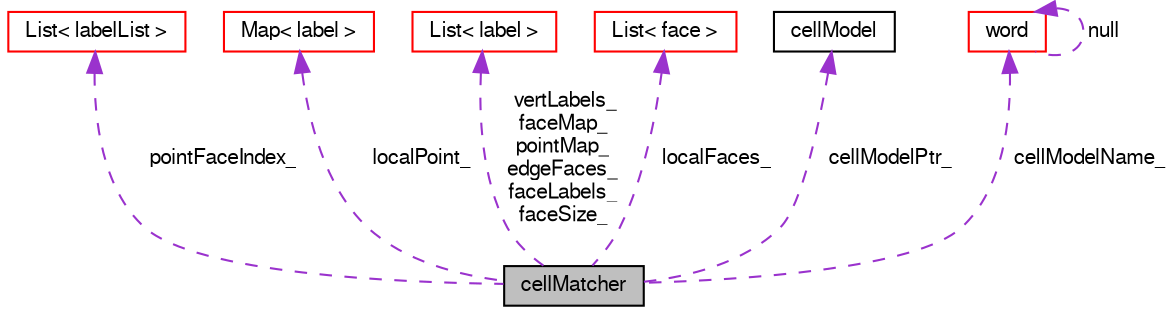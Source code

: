digraph "cellMatcher"
{
  bgcolor="transparent";
  edge [fontname="FreeSans",fontsize="10",labelfontname="FreeSans",labelfontsize="10"];
  node [fontname="FreeSans",fontsize="10",shape=record];
  Node7 [label="cellMatcher",height=0.2,width=0.4,color="black", fillcolor="grey75", style="filled", fontcolor="black"];
  Node8 -> Node7 [dir="back",color="darkorchid3",fontsize="10",style="dashed",label=" pointFaceIndex_" ,fontname="FreeSans"];
  Node8 [label="List\< labelList \>",height=0.2,width=0.4,color="red",URL="$a25694.html"];
  Node12 -> Node7 [dir="back",color="darkorchid3",fontsize="10",style="dashed",label=" localPoint_" ,fontname="FreeSans"];
  Node12 [label="Map\< label \>",height=0.2,width=0.4,color="red",URL="$a25730.html"];
  Node18 -> Node7 [dir="back",color="darkorchid3",fontsize="10",style="dashed",label=" vertLabels_\nfaceMap_\npointMap_\nedgeFaces_\nfaceLabels_\nfaceSize_" ,fontname="FreeSans"];
  Node18 [label="List\< label \>",height=0.2,width=0.4,color="red",URL="$a25694.html"];
  Node20 -> Node7 [dir="back",color="darkorchid3",fontsize="10",style="dashed",label=" localFaces_" ,fontname="FreeSans"];
  Node20 [label="List\< face \>",height=0.2,width=0.4,color="red",URL="$a25694.html"];
  Node23 -> Node7 [dir="back",color="darkorchid3",fontsize="10",style="dashed",label=" cellModelPtr_" ,fontname="FreeSans"];
  Node23 [label="cellModel",height=0.2,width=0.4,color="black",URL="$a27198.html",tooltip="Maps a geometry to a set of cell primitives, which enables geometric cell data to be calculated witho..."];
  Node24 -> Node7 [dir="back",color="darkorchid3",fontsize="10",style="dashed",label=" cellModelName_" ,fontname="FreeSans"];
  Node24 [label="word",height=0.2,width=0.4,color="red",URL="$a28258.html",tooltip="A class for handling words, derived from string. "];
  Node24 -> Node24 [dir="back",color="darkorchid3",fontsize="10",style="dashed",label=" null" ,fontname="FreeSans"];
}
